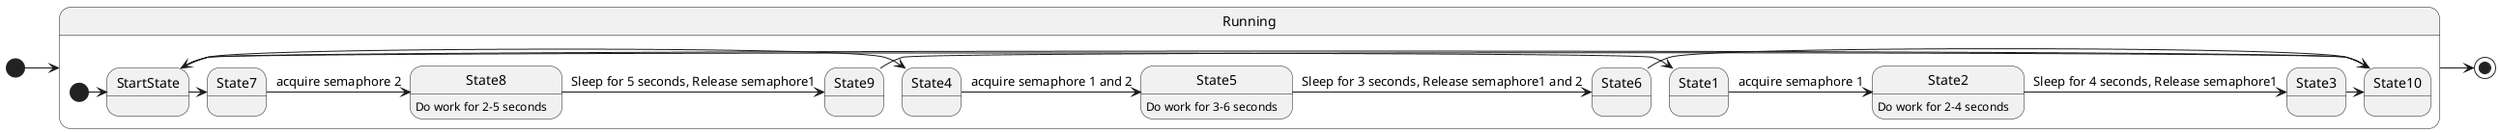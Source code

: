 @startuml

[*] -> Running

state Running{

    [*] -> StartState
    StartState -> State1
    State1 -> State2 : acquire semaphore 1
    State2 : Do work for 2-4 seconds
    State2 -> State3 : Sleep for 4 seconds, Release semaphore1
    State3 -> State10

    StartState -> State4
    State4 -> State5 : acquire semaphore 1 and 2
    State5 : Do work for 3-6 seconds
    State5 -> State6 : Sleep for 3 seconds, Release semaphore1 and 2
    State6 -> State10

    StartState -> State7
    State7 -> State8 : acquire semaphore 2
    State8 : Do work for 2-5 seconds
    State8 -> State9 : Sleep for 5 seconds, Release semaphore1
    State9 -> State10

    State10 -> StartState
}

Running -> [*]

@enduml